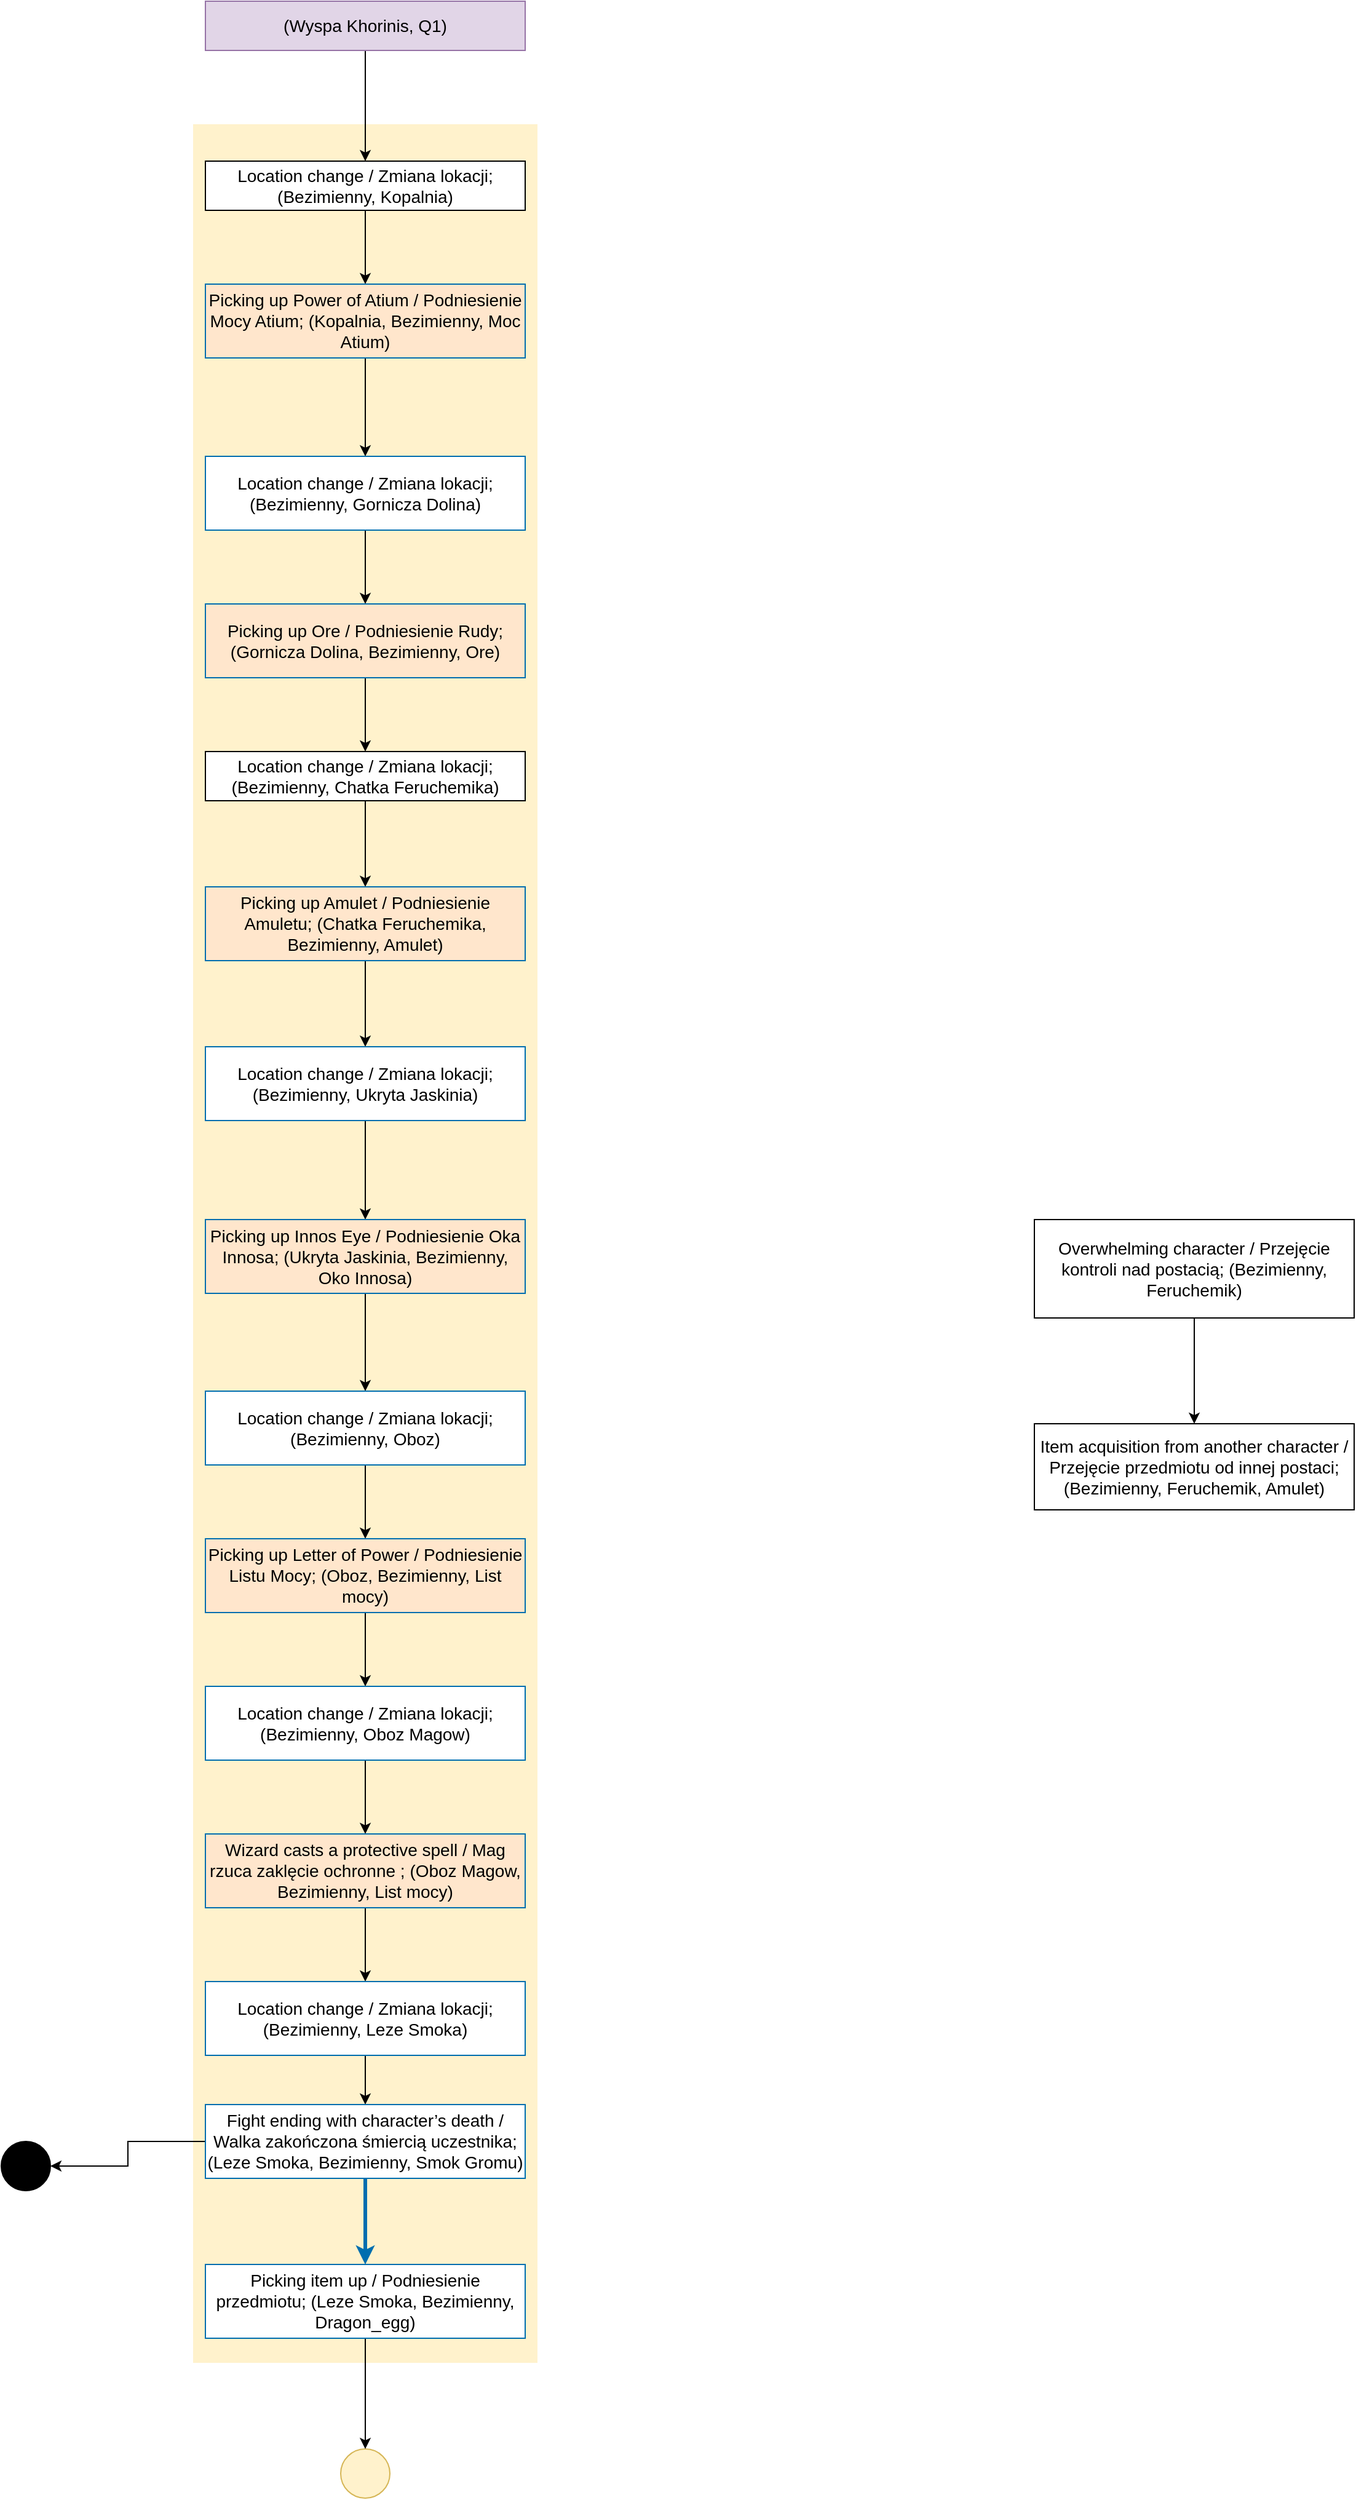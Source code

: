 <mxfile version="26.0.16">
  <diagram id="rkxneIpJQOFQeqjlJjRi" name="DiagramFabuly">
    <mxGraphModel dx="1908" dy="2144" grid="1" gridSize="10" guides="1" tooltips="1" connect="1" arrows="1" fold="1" page="1" pageScale="1" pageWidth="850" pageHeight="1100" math="0" shadow="0">
      <root>
        <mxCell id="0" />
        <mxCell id="1" parent="0" />
        <mxCell id="L8YZ8_fF07wdOiWUrEbG-100" value="" style="rounded=0;whiteSpace=wrap;html=1;fillColor=#fff2cc;fontFamily=Helvetica;fontSize=14;strokeColor=none;container=0;" parent="1" vertex="1">
          <mxGeometry x="866" y="-70" width="280" height="1820" as="geometry" />
        </mxCell>
        <mxCell id="pFNsEcpQbkUwThUsDJ2k-5" value="" style="edgeStyle=orthogonalEdgeStyle;rounded=0;orthogonalLoop=1;jettySize=auto;html=1;" edge="1" parent="1" source="L8YZ8_fF07wdOiWUrEbG-86" target="L8YZ8_fF07wdOiWUrEbG-108">
          <mxGeometry relative="1" as="geometry" />
        </mxCell>
        <mxCell id="L8YZ8_fF07wdOiWUrEbG-86" value="&lt;font&gt;(Wyspa Khorinis, Q1)&lt;/font&gt;" style="rounded=0;whiteSpace=wrap;html=1;strokeColor=#9673a6;fillColor=#e1d5e7;container=0;fontSize=14;" parent="1" vertex="1">
          <mxGeometry x="876" y="-170" width="260" height="40" as="geometry" />
        </mxCell>
        <mxCell id="pFNsEcpQbkUwThUsDJ2k-6" value="" style="edgeStyle=orthogonalEdgeStyle;rounded=0;orthogonalLoop=1;jettySize=auto;html=1;" edge="1" parent="1" source="L8YZ8_fF07wdOiWUrEbG-108" target="17d66869-e933-474e-b108-589f3f7bf1f9">
          <mxGeometry relative="1" as="geometry" />
        </mxCell>
        <mxCell id="L8YZ8_fF07wdOiWUrEbG-108" value="&lt;span id=&quot;docs-internal-guid-4cfbbf0f-7fff-1ddc-6e00-4f36d3d0db7e&quot;&gt;&lt;span style=&quot;background-color: transparent ; vertical-align: baseline&quot;&gt;&lt;font&gt;&lt;font face=&quot;arial&quot;&gt;&lt;span&gt;Location change / Zmiana lokacji; (Bezimienny, Kopalnia)&lt;/span&gt;&lt;/font&gt;&lt;/font&gt;&lt;/span&gt;&lt;/span&gt;" style="rounded=0;whiteSpace=wrap;html=1;align=center;container=0;fontSize=14;" parent="1" vertex="1">
          <mxGeometry x="876" y="-40" width="260" height="40" as="geometry" />
        </mxCell>
        <mxCell id="L8YZ8_fF07wdOiWUrEbG-117" value="" style="edgeStyle=orthogonalEdgeStyle;rounded=0;orthogonalLoop=1;jettySize=auto;html=1;fontSize=14;entryX=0.5;entryY=0;entryDx=0;entryDy=0;" parent="1" source="L8YZ8_fF07wdOiWUrEbG-119" target="12mz_8oFqkP4Q2UUcGUV-4" edge="1">
          <mxGeometry relative="1" as="geometry">
            <Array as="points" />
            <mxPoint x="1680" y="991.5" as="targetPoint" />
          </mxGeometry>
        </mxCell>
        <mxCell id="L8YZ8_fF07wdOiWUrEbG-119" value="&lt;font face=&quot;arial&quot;&gt;&lt;span&gt;Overwhelming character / Przejęcie kontroli nad postacią; (Bezimienny, Feruchemik) &lt;/span&gt;&lt;/font&gt;" style="rounded=0;whiteSpace=wrap;html=1;align=center;container=0;fontSize=14;" parent="1" vertex="1">
          <mxGeometry x="1550" y="820.5" width="260" height="80" as="geometry" />
        </mxCell>
        <mxCell id="pFNsEcpQbkUwThUsDJ2k-10" value="" style="edgeStyle=orthogonalEdgeStyle;rounded=0;orthogonalLoop=1;jettySize=auto;html=1;" edge="1" parent="1" source="L8YZ8_fF07wdOiWUrEbG-129" target="a6fbca35-756a-41c0-a653-5ddc67351b63">
          <mxGeometry relative="1" as="geometry" />
        </mxCell>
        <mxCell id="L8YZ8_fF07wdOiWUrEbG-129" value="&lt;span id=&quot;docs-internal-guid-4cfbbf0f-7fff-1ddc-6e00-4f36d3d0db7e&quot;&gt;&lt;span style=&quot;background-color: transparent ; vertical-align: baseline&quot;&gt;&lt;font&gt;&lt;font face=&quot;arial&quot;&gt;&lt;span&gt;Location change / Zmiana lokacji;&lt;/span&gt;&lt;/font&gt;&lt;span style=&quot;font-family: arial;&quot;&gt;(Bezimienny, Chatka Feruchemika)&lt;/span&gt;&lt;br&gt;&lt;/font&gt;&lt;/span&gt;&lt;/span&gt;" style="rounded=0;whiteSpace=wrap;html=1;align=center;container=0;fontSize=14;" parent="1" vertex="1">
          <mxGeometry x="876" y="440" width="260" height="40" as="geometry" />
        </mxCell>
        <mxCell id="wIxRWUz_mLLFGNtNrPbb-8" value="" style="ellipse;whiteSpace=wrap;html=1;aspect=fixed;fontSize=14;align=center;fillColor=#fff2cc;strokeWidth=1;strokeColor=#d6b656;container=0;" parent="1" vertex="1">
          <mxGeometry x="986" y="1820" width="40" height="40" as="geometry" />
        </mxCell>
        <mxCell id="wIxRWUz_mLLFGNtNrPbb-11" value="" style="ellipse;whiteSpace=wrap;html=1;aspect=fixed;fontSize=14;align=center;fillColor=#000000;container=0;" parent="1" vertex="1">
          <mxGeometry x="710" y="1570" width="40" height="40" as="geometry" />
        </mxCell>
        <mxCell id="12mz_8oFqkP4Q2UUcGUV-4" value="&lt;font face=&quot;arial&quot;&gt;&lt;span&gt;Item acquisition from another character / Przejęcie przedmiotu od innej postaci; (Bezimienny, Feruchemik, Amulet)&lt;/span&gt;&lt;/font&gt;" style="rounded=0;whiteSpace=wrap;html=1;sketch=0;align=center;container=0;fontSize=14;" parent="1" vertex="1">
          <mxGeometry x="1550" y="986.5" width="260" height="70" as="geometry" />
        </mxCell>
        <mxCell id="pFNsEcpQbkUwThUsDJ2k-7" value="" style="edgeStyle=orthogonalEdgeStyle;rounded=0;orthogonalLoop=1;jettySize=auto;html=1;" edge="1" parent="1" source="17d66869-e933-474e-b108-589f3f7bf1f9" target="11fcf9cb-0b8d-45f0-bfec-e32302449f33">
          <mxGeometry relative="1" as="geometry" />
        </mxCell>
        <mxCell id="17d66869-e933-474e-b108-589f3f7bf1f9" value="Picking up Power of Atium / Podniesienie Mocy Atium; (Kopalnia, Bezimienny, Moc Atium)" style="rounded=0;whiteSpace=wrap;html=1;strokeColor=#d79b00;align=center;fontSize=14;fontFamily=Helvetica;fillColor=#ffe6cc;strokeColor=#006EAF;" parent="1" vertex="1">
          <mxGeometry x="876" y="60" width="260" height="60" as="geometry" />
        </mxCell>
        <mxCell id="pFNsEcpQbkUwThUsDJ2k-8" value="" style="edgeStyle=orthogonalEdgeStyle;rounded=0;orthogonalLoop=1;jettySize=auto;html=1;" edge="1" parent="1" source="11fcf9cb-0b8d-45f0-bfec-e32302449f33" target="c4147c2f-a102-4083-a200-da4e81a2349f">
          <mxGeometry relative="1" as="geometry" />
        </mxCell>
        <mxCell id="11fcf9cb-0b8d-45f0-bfec-e32302449f33" value="Location change / Zmiana lokacji; (Bezimienny, Gornicza Dolina)" style="rounded=0;whiteSpace=wrap;html=1;align=center;fontSize=14;fontFamily=Helvetica;strokeColor=#006EAF;" parent="1" vertex="1">
          <mxGeometry x="876" y="200" width="260" height="60" as="geometry" />
        </mxCell>
        <mxCell id="pFNsEcpQbkUwThUsDJ2k-9" value="" style="edgeStyle=orthogonalEdgeStyle;rounded=0;orthogonalLoop=1;jettySize=auto;html=1;" edge="1" parent="1" source="c4147c2f-a102-4083-a200-da4e81a2349f" target="L8YZ8_fF07wdOiWUrEbG-129">
          <mxGeometry relative="1" as="geometry" />
        </mxCell>
        <mxCell id="c4147c2f-a102-4083-a200-da4e81a2349f" value="Picking up Ore / Podniesienie Rudy; (Gornicza Dolina, Bezimienny, Ore)" style="rounded=0;whiteSpace=wrap;html=1;strokeColor=#d79b00;align=center;fontSize=14;fontFamily=Helvetica;fillColor=#ffe6cc;strokeColor=#006EAF;" parent="1" vertex="1">
          <mxGeometry x="876" y="320" width="260" height="60" as="geometry" />
        </mxCell>
        <mxCell id="pFNsEcpQbkUwThUsDJ2k-11" value="" style="edgeStyle=orthogonalEdgeStyle;rounded=0;orthogonalLoop=1;jettySize=auto;html=1;" edge="1" parent="1" source="a6fbca35-756a-41c0-a653-5ddc67351b63" target="a5410294-706f-47fe-bb3f-9a59ac8f86b2">
          <mxGeometry relative="1" as="geometry" />
        </mxCell>
        <mxCell id="a6fbca35-756a-41c0-a653-5ddc67351b63" value="Picking up Amulet / Podniesienie Amuletu; (Chatka Feruchemika, Bezimienny, Amulet)" style="rounded=0;whiteSpace=wrap;html=1;strokeColor=#d79b00;align=center;fontSize=14;fontFamily=Helvetica;fillColor=#ffe6cc;strokeColor=#006EAF;" parent="1" vertex="1">
          <mxGeometry x="876" y="550" width="260" height="60" as="geometry" />
        </mxCell>
        <mxCell id="pFNsEcpQbkUwThUsDJ2k-12" value="" style="edgeStyle=orthogonalEdgeStyle;rounded=0;orthogonalLoop=1;jettySize=auto;html=1;" edge="1" parent="1" source="a5410294-706f-47fe-bb3f-9a59ac8f86b2" target="eda781c6-d883-46ca-be7e-723138cbb1dc">
          <mxGeometry relative="1" as="geometry" />
        </mxCell>
        <mxCell id="a5410294-706f-47fe-bb3f-9a59ac8f86b2" value="Location change / Zmiana lokacji; (Bezimienny, Ukryta Jaskinia)" style="rounded=0;whiteSpace=wrap;html=1;align=center;fontSize=14;fontFamily=Helvetica;strokeColor=#006EAF;" parent="1" vertex="1">
          <mxGeometry x="876" y="680" width="260" height="60" as="geometry" />
        </mxCell>
        <mxCell id="pFNsEcpQbkUwThUsDJ2k-13" value="" style="edgeStyle=orthogonalEdgeStyle;rounded=0;orthogonalLoop=1;jettySize=auto;html=1;" edge="1" parent="1" source="eda781c6-d883-46ca-be7e-723138cbb1dc" target="27d6217f-3a86-4f00-b097-f3fae2b255d2">
          <mxGeometry relative="1" as="geometry" />
        </mxCell>
        <mxCell id="eda781c6-d883-46ca-be7e-723138cbb1dc" value="Picking up Innos Eye / Podniesienie Oka Innosa; (Ukryta Jaskinia, Bezimienny, Oko Innosa)" style="rounded=0;whiteSpace=wrap;html=1;strokeColor=#d79b00;align=center;fontSize=14;fontFamily=Helvetica;fillColor=#ffe6cc;strokeColor=#006EAF;" parent="1" vertex="1">
          <mxGeometry x="876" y="820.5" width="260" height="60" as="geometry" />
        </mxCell>
        <mxCell id="pFNsEcpQbkUwThUsDJ2k-14" value="" style="edgeStyle=orthogonalEdgeStyle;rounded=0;orthogonalLoop=1;jettySize=auto;html=1;" edge="1" parent="1" source="27d6217f-3a86-4f00-b097-f3fae2b255d2" target="20f150aa-9b44-49f9-b744-692551c5a3dd">
          <mxGeometry relative="1" as="geometry" />
        </mxCell>
        <mxCell id="27d6217f-3a86-4f00-b097-f3fae2b255d2" value="Location change / Zmiana lokacji; (Bezimienny, Oboz)" style="rounded=0;whiteSpace=wrap;html=1;align=center;fontSize=14;fontFamily=Helvetica;strokeColor=#006EAF;" parent="1" vertex="1">
          <mxGeometry x="876" y="960" width="260" height="60" as="geometry" />
        </mxCell>
        <mxCell id="pFNsEcpQbkUwThUsDJ2k-15" value="" style="edgeStyle=orthogonalEdgeStyle;rounded=0;orthogonalLoop=1;jettySize=auto;html=1;" edge="1" parent="1" source="20f150aa-9b44-49f9-b744-692551c5a3dd" target="b85960b2-d19c-4d88-a1d0-96b490294824">
          <mxGeometry relative="1" as="geometry" />
        </mxCell>
        <mxCell id="20f150aa-9b44-49f9-b744-692551c5a3dd" value="Picking up Letter of Power / Podniesienie Listu Mocy; (Oboz, Bezimienny, List mocy)" style="rounded=0;whiteSpace=wrap;html=1;strokeColor=#d79b00;align=center;fontSize=14;fontFamily=Helvetica;fillColor=#ffe6cc;strokeColor=#006EAF;" parent="1" vertex="1">
          <mxGeometry x="876" y="1080" width="260" height="60" as="geometry" />
        </mxCell>
        <mxCell id="pFNsEcpQbkUwThUsDJ2k-21" value="" style="edgeStyle=orthogonalEdgeStyle;rounded=0;orthogonalLoop=1;jettySize=auto;html=1;" edge="1" parent="1" source="b85960b2-d19c-4d88-a1d0-96b490294824" target="45088e13-6e24-4de9-a15c-0517335cff3d">
          <mxGeometry relative="1" as="geometry" />
        </mxCell>
        <mxCell id="b85960b2-d19c-4d88-a1d0-96b490294824" value="Location change / Zmiana lokacji; (Bezimienny, Oboz Magow)" style="rounded=0;whiteSpace=wrap;html=1;align=center;fontSize=14;fontFamily=Helvetica;strokeColor=#006EAF;" parent="1" vertex="1">
          <mxGeometry x="876" y="1200" width="260" height="60" as="geometry" />
        </mxCell>
        <mxCell id="pFNsEcpQbkUwThUsDJ2k-20" value="" style="edgeStyle=orthogonalEdgeStyle;rounded=0;orthogonalLoop=1;jettySize=auto;html=1;" edge="1" parent="1" source="45088e13-6e24-4de9-a15c-0517335cff3d" target="150d2f2c-e5d7-47c7-8557-95123b3f52c2">
          <mxGeometry relative="1" as="geometry" />
        </mxCell>
        <mxCell id="45088e13-6e24-4de9-a15c-0517335cff3d" value="Wizard casts a protective spell / Mag rzuca zaklęcie ochronne ; (Oboz Magow, Bezimienny, List mocy)" style="rounded=0;whiteSpace=wrap;html=1;strokeColor=#d79b00;align=center;fontSize=14;fontFamily=Helvetica;fillColor=#ffe6cc;strokeColor=#006EAF;" parent="1" vertex="1">
          <mxGeometry x="876" y="1320" width="260" height="60" as="geometry" />
        </mxCell>
        <mxCell id="pFNsEcpQbkUwThUsDJ2k-19" value="" style="edgeStyle=orthogonalEdgeStyle;rounded=0;orthogonalLoop=1;jettySize=auto;html=1;" edge="1" parent="1" source="150d2f2c-e5d7-47c7-8557-95123b3f52c2" target="ca7a4b49-a945-4d06-a97b-e252dfc63ecb">
          <mxGeometry relative="1" as="geometry" />
        </mxCell>
        <mxCell id="150d2f2c-e5d7-47c7-8557-95123b3f52c2" value="Location change / Zmiana lokacji; (Bezimienny, Leze Smoka)" style="rounded=0;whiteSpace=wrap;html=1;align=center;fontSize=14;fontFamily=Helvetica;strokeColor=#006EAF;" parent="1" vertex="1">
          <mxGeometry x="876" y="1440" width="260" height="60" as="geometry" />
        </mxCell>
        <mxCell id="pFNsEcpQbkUwThUsDJ2k-2" style="edgeStyle=orthogonalEdgeStyle;rounded=0;orthogonalLoop=1;jettySize=auto;html=1;entryX=1;entryY=0.5;entryDx=0;entryDy=0;" edge="1" parent="1" source="ca7a4b49-a945-4d06-a97b-e252dfc63ecb" target="wIxRWUz_mLLFGNtNrPbb-11">
          <mxGeometry relative="1" as="geometry" />
        </mxCell>
        <mxCell id="ca7a4b49-a945-4d06-a97b-e252dfc63ecb" value="Fight ending with character’s death / Walka zakończona śmiercią uczestnika; (Leze Smoka, Bezimienny, Smok Gromu)" style="rounded=0;whiteSpace=wrap;html=1;align=center;fontSize=14;fontFamily=Helvetica;strokeColor=#006EAF;" parent="1" vertex="1">
          <mxGeometry x="876" y="1540" width="260" height="60" as="geometry" />
        </mxCell>
        <mxCell id="pFNsEcpQbkUwThUsDJ2k-18" value="" style="edgeStyle=orthogonalEdgeStyle;rounded=0;orthogonalLoop=1;jettySize=auto;html=1;" edge="1" parent="1" source="286e8270-9e5c-483f-bca4-5ea6bf7d46c3" target="wIxRWUz_mLLFGNtNrPbb-8">
          <mxGeometry relative="1" as="geometry" />
        </mxCell>
        <mxCell id="286e8270-9e5c-483f-bca4-5ea6bf7d46c3" value="Picking item up / Podniesienie przedmiotu; (Leze Smoka, Bezimienny, Dragon_egg)" style="rounded=0;whiteSpace=wrap;html=1;align=center;fontSize=14;fontFamily=Helvetica;strokeColor=#006EAF;" parent="1" vertex="1">
          <mxGeometry x="876" y="1670" width="260" height="60" as="geometry" />
        </mxCell>
        <mxCell id="d87ccce7-0fa2-47d3-ac66-d33270c478d9" style="rounded=0;orthogonalLoop=1;jettySize=auto;html=1;entryX=0.5;entryY=0;entryDx=0;entryDy=0;fontSize=14;fillColor=#dae8fc;strokeColor=#006EAF;strokeWidth=3;" parent="1" source="ca7a4b49-a945-4d06-a97b-e252dfc63ecb" target="286e8270-9e5c-483f-bca4-5ea6bf7d46c3" edge="1">
          <mxGeometry relative="1" as="geometry" />
        </mxCell>
      </root>
    </mxGraphModel>
  </diagram>
</mxfile>
